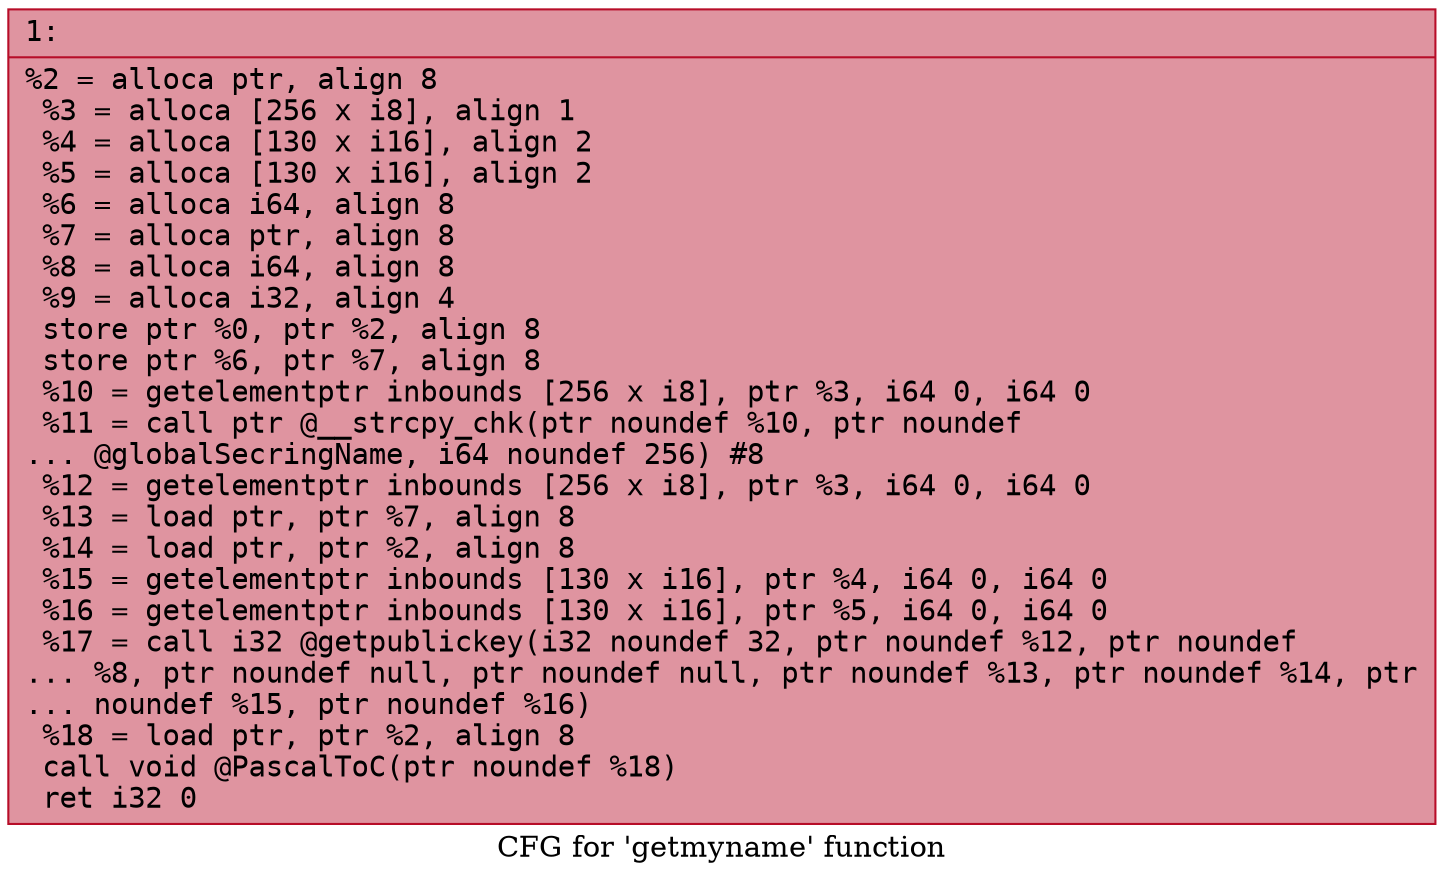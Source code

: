 digraph "CFG for 'getmyname' function" {
	label="CFG for 'getmyname' function";

	Node0x6000002a9310 [shape=record,color="#b70d28ff", style=filled, fillcolor="#b70d2870" fontname="Courier",label="{1:\l|  %2 = alloca ptr, align 8\l  %3 = alloca [256 x i8], align 1\l  %4 = alloca [130 x i16], align 2\l  %5 = alloca [130 x i16], align 2\l  %6 = alloca i64, align 8\l  %7 = alloca ptr, align 8\l  %8 = alloca i64, align 8\l  %9 = alloca i32, align 4\l  store ptr %0, ptr %2, align 8\l  store ptr %6, ptr %7, align 8\l  %10 = getelementptr inbounds [256 x i8], ptr %3, i64 0, i64 0\l  %11 = call ptr @__strcpy_chk(ptr noundef %10, ptr noundef\l... @globalSecringName, i64 noundef 256) #8\l  %12 = getelementptr inbounds [256 x i8], ptr %3, i64 0, i64 0\l  %13 = load ptr, ptr %7, align 8\l  %14 = load ptr, ptr %2, align 8\l  %15 = getelementptr inbounds [130 x i16], ptr %4, i64 0, i64 0\l  %16 = getelementptr inbounds [130 x i16], ptr %5, i64 0, i64 0\l  %17 = call i32 @getpublickey(i32 noundef 32, ptr noundef %12, ptr noundef\l... %8, ptr noundef null, ptr noundef null, ptr noundef %13, ptr noundef %14, ptr\l... noundef %15, ptr noundef %16)\l  %18 = load ptr, ptr %2, align 8\l  call void @PascalToC(ptr noundef %18)\l  ret i32 0\l}"];
}
